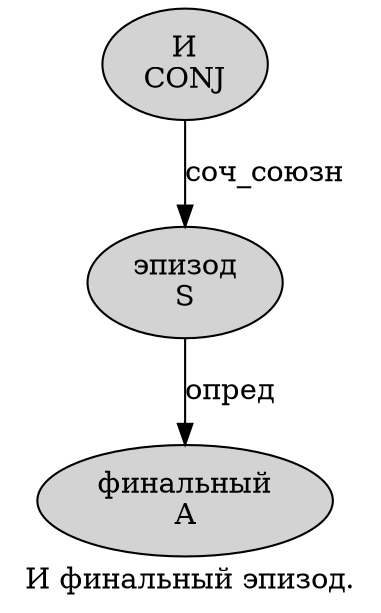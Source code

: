 digraph SENTENCE_2007 {
	graph [label="И финальный эпизод."]
	node [style=filled]
		0 [label="И
CONJ" color="" fillcolor=lightgray penwidth=1 shape=ellipse]
		1 [label="финальный
A" color="" fillcolor=lightgray penwidth=1 shape=ellipse]
		2 [label="эпизод
S" color="" fillcolor=lightgray penwidth=1 shape=ellipse]
			0 -> 2 [label="соч_союзн"]
			2 -> 1 [label="опред"]
}